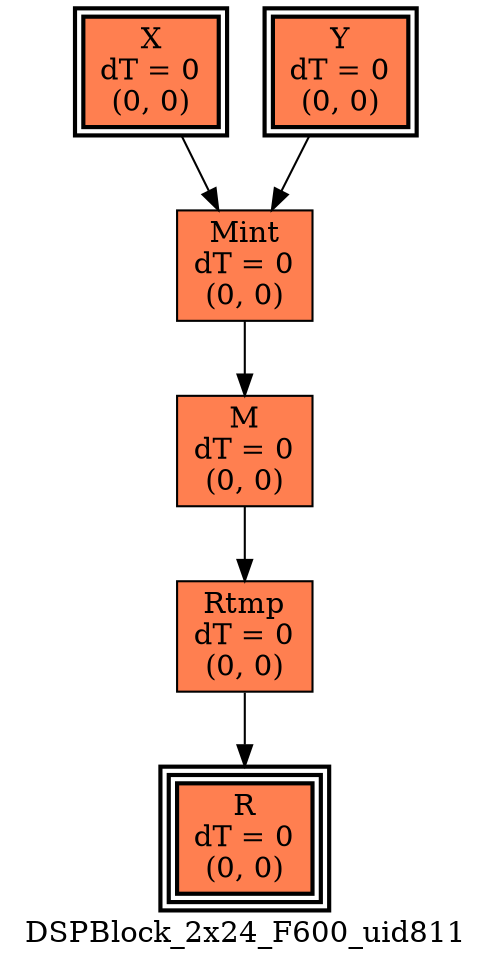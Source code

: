 digraph DSPBlock_2x24_F600_uid811
{
	//graph drawing options
	label=DSPBlock_2x24_F600_uid811;
	labelloc=bottom;
	labeljust=right;
	ratio=auto;
	nodesep=0.25;
	ranksep=0.5;

	//input/output signals of operator DSPBlock_2x24_F600_uid811
	X__DSPBlock_2x24_F600_uid811 [ label="X\ndT = 0\n(0, 0)", shape=box, color=black, style="bold, filled", fillcolor=coral, peripheries=2 ];
	Y__DSPBlock_2x24_F600_uid811 [ label="Y\ndT = 0\n(0, 0)", shape=box, color=black, style="bold, filled", fillcolor=coral, peripheries=2 ];
	R__DSPBlock_2x24_F600_uid811 [ label="R\ndT = 0\n(0, 0)", shape=box, color=black, style="bold, filled", fillcolor=coral, peripheries=3 ];
	{rank=same X__DSPBlock_2x24_F600_uid811, Y__DSPBlock_2x24_F600_uid811};
	{rank=same R__DSPBlock_2x24_F600_uid811};
	//internal signals of operator DSPBlock_2x24_F600_uid811
	Mint__DSPBlock_2x24_F600_uid811 [ label="Mint\ndT = 0\n(0, 0)", shape=box, color=black, style=filled, fillcolor=coral, peripheries=1 ];
	M__DSPBlock_2x24_F600_uid811 [ label="M\ndT = 0\n(0, 0)", shape=box, color=black, style=filled, fillcolor=coral, peripheries=1 ];
	Rtmp__DSPBlock_2x24_F600_uid811 [ label="Rtmp\ndT = 0\n(0, 0)", shape=box, color=black, style=filled, fillcolor=coral, peripheries=1 ];

	//subcomponents of operator DSPBlock_2x24_F600_uid811

	//input and internal signal connections of operator DSPBlock_2x24_F600_uid811
	X__DSPBlock_2x24_F600_uid811 -> Mint__DSPBlock_2x24_F600_uid811 [ arrowhead=normal, arrowsize=1.0, arrowtail=normal, color=black, dir=forward  ];
	Y__DSPBlock_2x24_F600_uid811 -> Mint__DSPBlock_2x24_F600_uid811 [ arrowhead=normal, arrowsize=1.0, arrowtail=normal, color=black, dir=forward  ];
	Mint__DSPBlock_2x24_F600_uid811 -> M__DSPBlock_2x24_F600_uid811 [ arrowhead=normal, arrowsize=1.0, arrowtail=normal, color=black, dir=forward  ];
	M__DSPBlock_2x24_F600_uid811 -> Rtmp__DSPBlock_2x24_F600_uid811 [ arrowhead=normal, arrowsize=1.0, arrowtail=normal, color=black, dir=forward  ];
	Rtmp__DSPBlock_2x24_F600_uid811 -> R__DSPBlock_2x24_F600_uid811 [ arrowhead=normal, arrowsize=1.0, arrowtail=normal, color=black, dir=forward  ];
}

